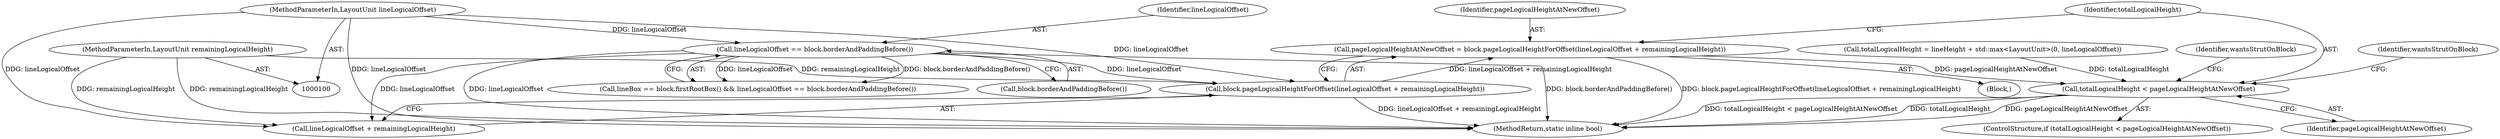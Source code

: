 digraph "0_Chrome_ce70785c73a2b7cf2b34de0d8439ca31929b4743_0@integer" {
"1000151" [label="(Call,pageLogicalHeightAtNewOffset = block.pageLogicalHeightForOffset(lineLogicalOffset + remainingLogicalHeight))"];
"1000153" [label="(Call,block.pageLogicalHeightForOffset(lineLogicalOffset + remainingLogicalHeight))"];
"1000128" [label="(Call,lineLogicalOffset == block.borderAndPaddingBefore())"];
"1000103" [label="(MethodParameterIn,LayoutUnit lineLogicalOffset)"];
"1000105" [label="(MethodParameterIn,LayoutUnit remainingLogicalHeight)"];
"1000158" [label="(Call,totalLogicalHeight < pageLogicalHeightAtNewOffset)"];
"1000159" [label="(Identifier,totalLogicalHeight)"];
"1000152" [label="(Identifier,pageLogicalHeightAtNewOffset)"];
"1000158" [label="(Call,totalLogicalHeight < pageLogicalHeightAtNewOffset)"];
"1000105" [label="(MethodParameterIn,LayoutUnit remainingLogicalHeight)"];
"1000124" [label="(Call,lineBox == block.firstRootBox() && lineLogicalOffset == block.borderAndPaddingBefore())"];
"1000162" [label="(Identifier,wantsStrutOnBlock)"];
"1000154" [label="(Call,lineLogicalOffset + remainingLogicalHeight)"];
"1000128" [label="(Call,lineLogicalOffset == block.borderAndPaddingBefore())"];
"1000139" [label="(Call,totalLogicalHeight = lineHeight + std::max<LayoutUnit>(0, lineLogicalOffset))"];
"1000153" [label="(Call,block.pageLogicalHeightForOffset(lineLogicalOffset + remainingLogicalHeight))"];
"1000151" [label="(Call,pageLogicalHeightAtNewOffset = block.pageLogicalHeightForOffset(lineLogicalOffset + remainingLogicalHeight))"];
"1000130" [label="(Call,block.borderAndPaddingBefore())"];
"1000131" [label="(Block,)"];
"1000129" [label="(Identifier,lineLogicalOffset)"];
"1000160" [label="(Identifier,pageLogicalHeightAtNewOffset)"];
"1000103" [label="(MethodParameterIn,LayoutUnit lineLogicalOffset)"];
"1000157" [label="(ControlStructure,if (totalLogicalHeight < pageLogicalHeightAtNewOffset))"];
"1000167" [label="(Identifier,wantsStrutOnBlock)"];
"1000179" [label="(MethodReturn,static inline bool)"];
"1000151" -> "1000131"  [label="AST: "];
"1000151" -> "1000153"  [label="CFG: "];
"1000152" -> "1000151"  [label="AST: "];
"1000153" -> "1000151"  [label="AST: "];
"1000159" -> "1000151"  [label="CFG: "];
"1000151" -> "1000179"  [label="DDG: block.pageLogicalHeightForOffset(lineLogicalOffset + remainingLogicalHeight)"];
"1000153" -> "1000151"  [label="DDG: lineLogicalOffset + remainingLogicalHeight"];
"1000151" -> "1000158"  [label="DDG: pageLogicalHeightAtNewOffset"];
"1000153" -> "1000154"  [label="CFG: "];
"1000154" -> "1000153"  [label="AST: "];
"1000153" -> "1000179"  [label="DDG: lineLogicalOffset + remainingLogicalHeight"];
"1000128" -> "1000153"  [label="DDG: lineLogicalOffset"];
"1000103" -> "1000153"  [label="DDG: lineLogicalOffset"];
"1000105" -> "1000153"  [label="DDG: remainingLogicalHeight"];
"1000128" -> "1000124"  [label="AST: "];
"1000128" -> "1000130"  [label="CFG: "];
"1000129" -> "1000128"  [label="AST: "];
"1000130" -> "1000128"  [label="AST: "];
"1000124" -> "1000128"  [label="CFG: "];
"1000128" -> "1000179"  [label="DDG: block.borderAndPaddingBefore()"];
"1000128" -> "1000179"  [label="DDG: lineLogicalOffset"];
"1000128" -> "1000124"  [label="DDG: lineLogicalOffset"];
"1000128" -> "1000124"  [label="DDG: block.borderAndPaddingBefore()"];
"1000103" -> "1000128"  [label="DDG: lineLogicalOffset"];
"1000128" -> "1000154"  [label="DDG: lineLogicalOffset"];
"1000103" -> "1000100"  [label="AST: "];
"1000103" -> "1000179"  [label="DDG: lineLogicalOffset"];
"1000103" -> "1000154"  [label="DDG: lineLogicalOffset"];
"1000105" -> "1000100"  [label="AST: "];
"1000105" -> "1000179"  [label="DDG: remainingLogicalHeight"];
"1000105" -> "1000154"  [label="DDG: remainingLogicalHeight"];
"1000158" -> "1000157"  [label="AST: "];
"1000158" -> "1000160"  [label="CFG: "];
"1000159" -> "1000158"  [label="AST: "];
"1000160" -> "1000158"  [label="AST: "];
"1000162" -> "1000158"  [label="CFG: "];
"1000167" -> "1000158"  [label="CFG: "];
"1000158" -> "1000179"  [label="DDG: totalLogicalHeight"];
"1000158" -> "1000179"  [label="DDG: pageLogicalHeightAtNewOffset"];
"1000158" -> "1000179"  [label="DDG: totalLogicalHeight < pageLogicalHeightAtNewOffset"];
"1000139" -> "1000158"  [label="DDG: totalLogicalHeight"];
}
